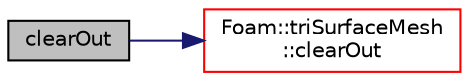 digraph "clearOut"
{
  bgcolor="transparent";
  edge [fontname="Helvetica",fontsize="10",labelfontname="Helvetica",labelfontsize="10"];
  node [fontname="Helvetica",fontsize="10",shape=record];
  rankdir="LR";
  Node1 [label="clearOut",height=0.2,width=0.4,color="black", fillcolor="grey75", style="filled", fontcolor="black"];
  Node1 -> Node2 [color="midnightblue",fontsize="10",style="solid",fontname="Helvetica"];
  Node2 [label="Foam::triSurfaceMesh\l::clearOut",height=0.2,width=0.4,color="red",URL="$a02761.html#af320697688df08f1438d37a86bcaf25d",tooltip="Clear storage. "];
}

